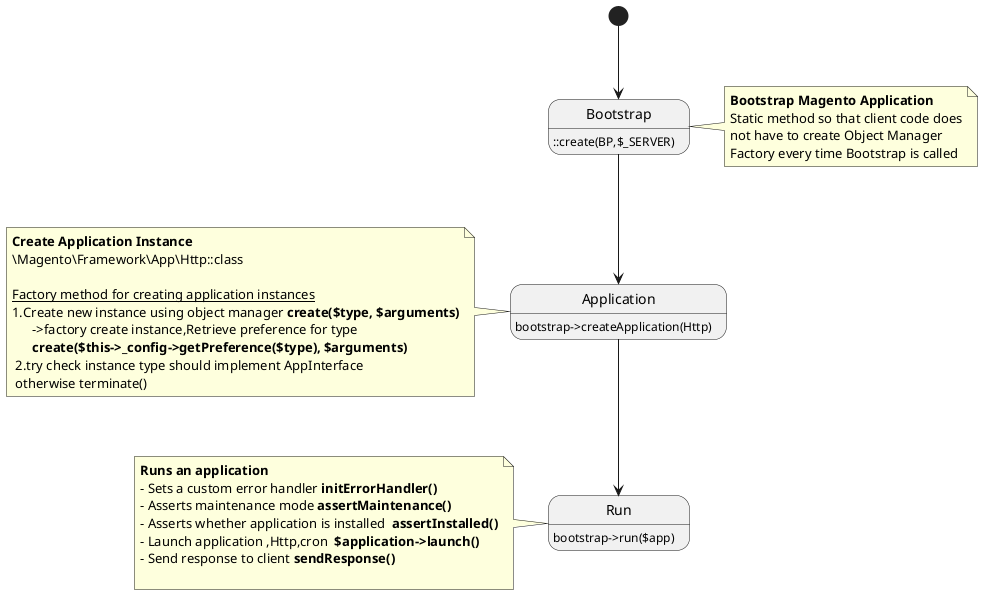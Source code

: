 @startuml

[*] --> Bootstrap

Bootstrap --> Application
Bootstrap : ::create(BP,$_SERVER)

note right of Bootstrap
<b>Bootstrap Magento Application
Static method so that client code does
not have to create Object Manager
Factory every time Bootstrap is called
end note

Application : bootstrap->createApplication(Http)
note left of Application
<b>Create Application Instance
\Magento\Framework\App\Http::class

<U>Factory method for creating application instances
1.Create new instance using object manager <b>create($type, $arguments)
      ->factory create instance,Retrieve preference for type
      <b>create($this->_config->getPreference($type), $arguments)
 2.try check instance type should implement AppInterface
 otherwise terminate()
end note

Application --> Run
Run : bootstrap->run($app)
note left of Run
<b>Runs an application
- Sets a custom error handler<b> initErrorHandler()
- Asserts maintenance mode<b> assertMaintenance()
- Asserts whether application is installed <b> assertInstalled()
- Launch application ,Http,cron <b> $application->launch()
- Send response to client<b> sendResponse()

end note

@enduml

